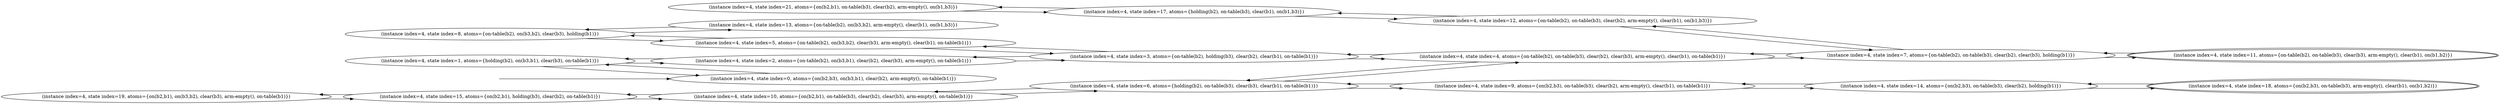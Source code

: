 digraph {
rankdir="LR"
s19[label="(instance index=4, state index=19, atoms={on(b2,b1), on(b3,b2), clear(b3), arm-empty(), on-table(b1)})"]
s13[label="(instance index=4, state index=13, atoms={on-table(b2), on(b3,b2), arm-empty(), clear(b1), on(b1,b3)})"]
s0[label="(instance index=4, state index=0, atoms={on(b2,b3), on(b3,b1), clear(b2), arm-empty(), on-table(b1)})"]
s15[label="(instance index=4, state index=15, atoms={on(b2,b1), holding(b3), clear(b2), on-table(b1)})"]
s8[label="(instance index=4, state index=8, atoms={on-table(b2), on(b3,b2), clear(b3), holding(b1)})"]
s1[label="(instance index=4, state index=1, atoms={holding(b2), on(b3,b1), clear(b3), on-table(b1)})"]
s21[label="(instance index=4, state index=21, atoms={on(b2,b1), on-table(b3), clear(b2), arm-empty(), on(b1,b3)})"]
s5[label="(instance index=4, state index=5, atoms={on-table(b2), on(b3,b2), clear(b3), arm-empty(), clear(b1), on-table(b1)})"]
s2[label="(instance index=4, state index=2, atoms={on-table(b2), on(b3,b1), clear(b2), clear(b3), arm-empty(), on-table(b1)})"]
s10[label="(instance index=4, state index=10, atoms={on(b2,b1), on-table(b3), clear(b2), clear(b3), arm-empty(), on-table(b1)})"]
s17[label="(instance index=4, state index=17, atoms={holding(b2), on-table(b3), clear(b1), on(b1,b3)})"]
s3[label="(instance index=4, state index=3, atoms={on-table(b2), holding(b3), clear(b2), clear(b1), on-table(b1)})"]
s6[label="(instance index=4, state index=6, atoms={holding(b2), on-table(b3), clear(b3), clear(b1), on-table(b1)})"]
s4[label="(instance index=4, state index=4, atoms={on-table(b2), on-table(b3), clear(b2), clear(b3), arm-empty(), clear(b1), on-table(b1)})"]
s12[label="(instance index=4, state index=12, atoms={on-table(b2), on-table(b3), clear(b2), arm-empty(), clear(b1), on(b1,b3)})"]
s9[label="(instance index=4, state index=9, atoms={on(b2,b3), on-table(b3), clear(b2), arm-empty(), clear(b1), on-table(b1)})"]
s7[label="(instance index=4, state index=7, atoms={on-table(b2), on-table(b3), clear(b2), clear(b3), holding(b1)})"]
s14[label="(instance index=4, state index=14, atoms={on(b2,b3), on-table(b3), clear(b2), holding(b1)})"]
s11[peripheries=2,label="(instance index=4, state index=11, atoms={on-table(b2), on-table(b3), clear(b3), arm-empty(), clear(b1), on(b1,b2)})"]
s18[peripheries=2,label="(instance index=4, state index=18, atoms={on(b2,b3), on-table(b3), arm-empty(), clear(b1), on(b1,b2)})"]
Dangling [ label = "", style = invis ]
{ rank = same; Dangling }
Dangling -> s0
{ rank = same; s0}
{ rank = same; s15,s8,s1}
{ rank = same; s21,s5,s2,s10}
{ rank = same; s17,s3,s6}
{ rank = same; s4,s12,s9}
{ rank = same; s7,s14}
{ rank = same; s11,s18}
{
s19->s15
s13->s8
s0->s1
}
{
s15->s10
s15->s19
s8->s13
s8->s5
s1->s2
s1->s0
}
{
s21->s17
s5->s3
s5->s8
s2->s1
s2->s3
s10->s6
s10->s15
}
{
s17->s12
s17->s21
s3->s4
s3->s5
s3->s2
s6->s4
s6->s9
s6->s10
}
{
s4->s6
s4->s3
s4->s7
s12->s17
s12->s7
s9->s6
s9->s14
}
{
s7->s11
s7->s12
s7->s4
s14->s18
s14->s9
}
{
s11->s7
s18->s14
}
}
